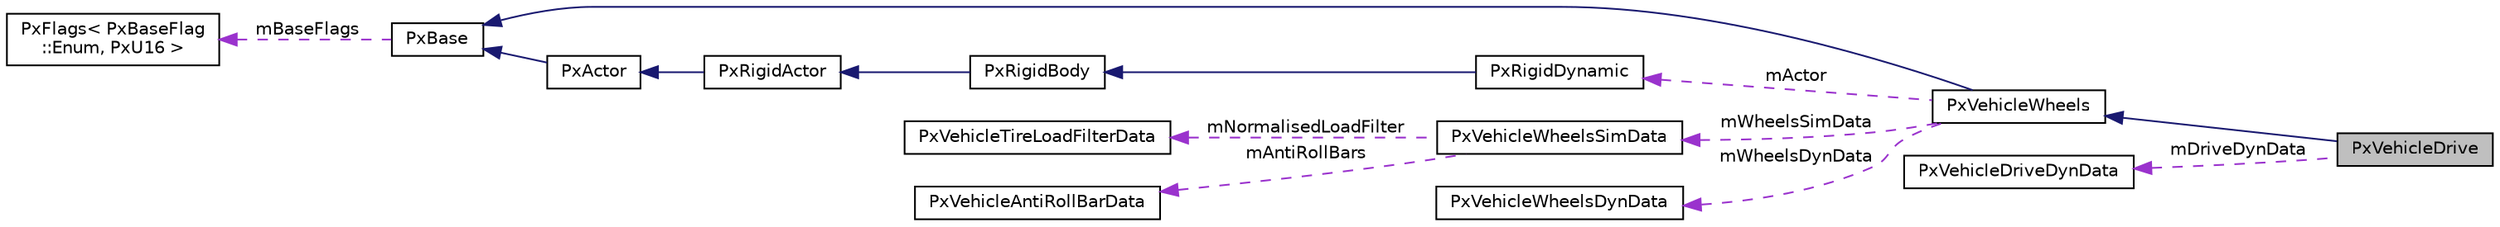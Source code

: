 digraph "PxVehicleDrive"
{
  edge [fontname="Helvetica",fontsize="10",labelfontname="Helvetica",labelfontsize="10"];
  node [fontname="Helvetica",fontsize="10",shape=record];
  rankdir="LR";
  Node6 [label="PxVehicleDrive",height=0.2,width=0.4,color="black", fillcolor="grey75", style="filled", fontcolor="black"];
  Node7 -> Node6 [dir="back",color="midnightblue",fontsize="10",style="solid",fontname="Helvetica"];
  Node7 [label="PxVehicleWheels",height=0.2,width=0.4,color="black", fillcolor="white", style="filled",URL="$classPxVehicleWheels.html",tooltip="Data structure with instanced dynamics data and configuration data of a vehicle with just wheels..."];
  Node8 -> Node7 [dir="back",color="midnightblue",fontsize="10",style="solid",fontname="Helvetica"];
  Node8 [label="PxBase",height=0.2,width=0.4,color="black", fillcolor="white", style="filled",URL="$classPxBase.html",tooltip="Base class for objects that can be members of a PxCollection. "];
  Node9 -> Node8 [dir="back",color="darkorchid3",fontsize="10",style="dashed",label=" mBaseFlags" ,fontname="Helvetica"];
  Node9 [label="PxFlags\< PxBaseFlag\l::Enum, PxU16 \>",height=0.2,width=0.4,color="black", fillcolor="white", style="filled",URL="$classPxFlags.html"];
  Node10 -> Node7 [dir="back",color="darkorchid3",fontsize="10",style="dashed",label=" mWheelsSimData" ,fontname="Helvetica"];
  Node10 [label="PxVehicleWheelsSimData",height=0.2,width=0.4,color="black", fillcolor="white", style="filled",URL="$classPxVehicleWheelsSimData.html",tooltip="Data structure describing configuration data of a vehicle with up to 20 wheels. "];
  Node11 -> Node10 [dir="back",color="darkorchid3",fontsize="10",style="dashed",label=" mNormalisedLoadFilter" ,fontname="Helvetica"];
  Node11 [label="PxVehicleTireLoadFilterData",height=0.2,width=0.4,color="black", fillcolor="white", style="filled",URL="$classPxVehicleTireLoadFilterData.html",tooltip="Tire load variation can be strongly dependent on the time-step so it is a good idea to filter it to g..."];
  Node12 -> Node10 [dir="back",color="darkorchid3",fontsize="10",style="dashed",label=" mAntiRollBars" ,fontname="Helvetica"];
  Node12 [label="PxVehicleAntiRollBarData",height=0.2,width=0.4,color="black", fillcolor="white", style="filled",URL="$classPxVehicleAntiRollBarData.html"];
  Node13 -> Node7 [dir="back",color="darkorchid3",fontsize="10",style="dashed",label=" mActor" ,fontname="Helvetica"];
  Node13 [label="PxRigidDynamic",height=0.2,width=0.4,color="black", fillcolor="white", style="filled",URL="$classPxRigidDynamic.html",tooltip="PxRigidDynamic represents a dynamic rigid simulation object in the physics SDK. "];
  Node14 -> Node13 [dir="back",color="midnightblue",fontsize="10",style="solid",fontname="Helvetica"];
  Node14 [label="PxRigidBody",height=0.2,width=0.4,color="black", fillcolor="white", style="filled",URL="$classPxRigidBody.html",tooltip="PxRigidBody is a base class shared between dynamic rigid body objects. "];
  Node15 -> Node14 [dir="back",color="midnightblue",fontsize="10",style="solid",fontname="Helvetica"];
  Node15 [label="PxRigidActor",height=0.2,width=0.4,color="black", fillcolor="white", style="filled",URL="$classPxRigidActor.html",tooltip="PxRigidActor represents a base class shared between dynamic and static rigid bodies in the physics SD..."];
  Node16 -> Node15 [dir="back",color="midnightblue",fontsize="10",style="solid",fontname="Helvetica"];
  Node16 [label="PxActor",height=0.2,width=0.4,color="black", fillcolor="white", style="filled",URL="$classPxActor.html",tooltip="PxActor is the base class for the main simulation objects in the physics SDK. "];
  Node8 -> Node16 [dir="back",color="midnightblue",fontsize="10",style="solid",fontname="Helvetica"];
  Node17 -> Node7 [dir="back",color="darkorchid3",fontsize="10",style="dashed",label=" mWheelsDynData" ,fontname="Helvetica"];
  Node17 [label="PxVehicleWheelsDynData",height=0.2,width=0.4,color="black", fillcolor="white", style="filled",URL="$classPxVehicleWheelsDynData.html",tooltip="Data structure with instanced dynamics data for wheels. "];
  Node18 -> Node6 [dir="back",color="darkorchid3",fontsize="10",style="dashed",label=" mDriveDynData" ,fontname="Helvetica"];
  Node18 [label="PxVehicleDriveDynData",height=0.2,width=0.4,color="black", fillcolor="white", style="filled",URL="$classPxVehicleDriveDynData.html",tooltip="Data structure with instanced dynamics data for vehicle with engine, clutch, gears, autobox. "];
}
